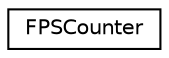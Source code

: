 digraph "Graphical Class Hierarchy"
{
 // LATEX_PDF_SIZE
  edge [fontname="Helvetica",fontsize="10",labelfontname="Helvetica",labelfontsize="10"];
  node [fontname="Helvetica",fontsize="10",shape=record];
  rankdir="LR";
  Node0 [label="FPSCounter",height=0.2,width=0.4,color="black", fillcolor="white", style="filled",URL="$class_f_p_s_counter.html",tooltip=" "];
}
